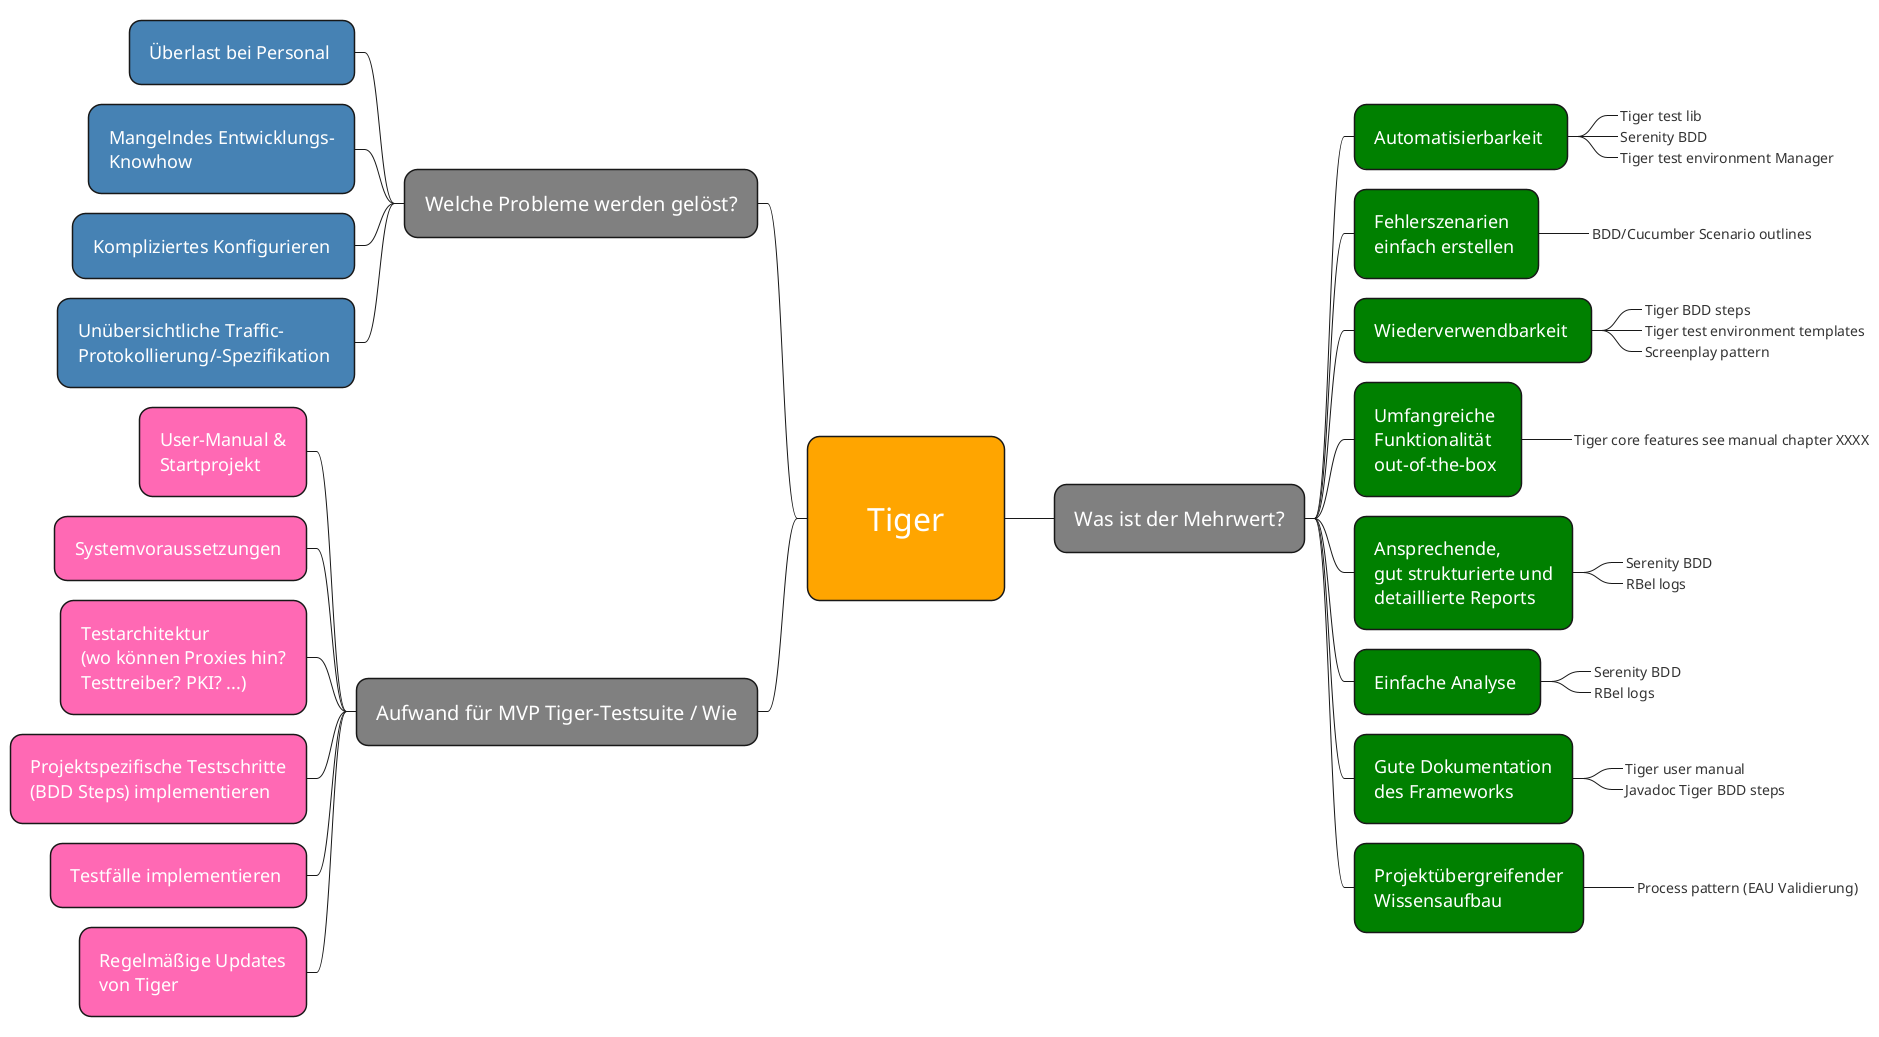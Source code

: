 @startmindmap

<style>
mindmapDiagram {
    node {
      BackgroundColor DarkGray
      FontColor white
      Padding 20
    }
    boxless {
      FontColor #333333
    }
    rootnode {
      BackgroundColor orange
      FontSize 32
      Padding 60
    }
    :depth(1) {
      BackGroundColor Gray
      FontSize 20
    }
    :depth(2) {
      FontSize 18
    }
    .green {
      BackGroundColor Green
    }
    .blue {
      BackGroundColor SteelBlue
    }
    .rose {
      BackGroundColor HotPink
    }
}
</style>



* Tiger
** Was ist der Mehrwert?
*** Automatisierbarkeit <<green>>
****_ Tiger test lib
****_ Serenity BDD
****_ Tiger test environment Manager
*** Fehlerszenarien\neinfach erstellen <<green>>
****_ BDD/Cucumber Scenario outlines
*** Wiederverwendbarkeit <<green>>
****_ Tiger BDD steps
****_ Tiger test environment templates
****_ Screenplay pattern
*** Umfangreiche\nFunktionalität\nout-of-the-box <<green>>
****_ Tiger core features see manual chapter XXXX
*** Ansprechende,\ngut strukturierte und\ndetaillierte Reports <<green>>
****_ Serenity BDD
****_ RBel logs
*** Einfache Analyse <<green>>
****_ Serenity BDD
****_ RBel logs
*** Gute Dokumentation\ndes Frameworks <<green>>
****_ Tiger user manual
****_ Javadoc Tiger BDD steps
*** Projektübergreifender\nWissensaufbau <<green>>
****_ Process pattern (EAU Validierung)
left side

** Welche Probleme werden gelöst?
*** Überlast bei Personal <<blue>>
*** Mangelndes Entwicklungs-\nKnowhow <<blue>>
*** Kompliziertes Konfigurieren <<blue>>
*** Unübersichtliche Traffic-\nProtokollierung/-Spezifikation <<blue>>

** Aufwand für MVP Tiger-Testsuite / Wie
*** User-Manual &\nStartprojekt <<rose>>
*** Systemvoraussetzungen <<rose>>
*** Testarchitektur\n(wo können Proxies hin?\nTesttreiber? PKI? ...) <<rose>>
*** Projektspezifische Testschritte\n(BDD Steps) implementieren <<rose>>
*** Testfälle implementieren <<rose>>
*** Regelmäßige Updates\nvon Tiger <<rose>>
@endmindmap
